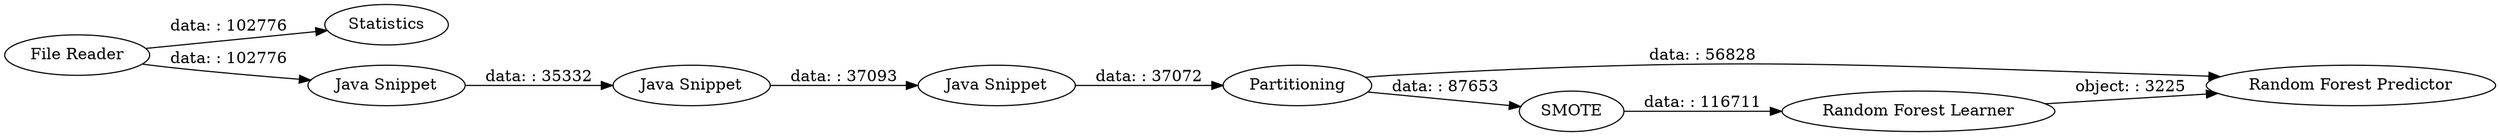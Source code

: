 digraph {
	"3029745770781295538_12" [label=Statistics]
	"3029745770781295538_11" [label="Java Snippet"]
	"3029745770781295538_9" [label="Java Snippet"]
	"3029745770781295538_3" [label=Partitioning]
	"3029745770781295538_8" [label="Java Snippet"]
	"3029745770781295538_13" [label="Random Forest Learner"]
	"3029745770781295538_14" [label="Random Forest Predictor"]
	"3029745770781295538_10" [label=SMOTE]
	"3029745770781295538_1" [label="File Reader"]
	"3029745770781295538_1" -> "3029745770781295538_12" [label="data: : 102776"]
	"3029745770781295538_1" -> "3029745770781295538_11" [label="data: : 102776"]
	"3029745770781295538_9" -> "3029745770781295538_3" [label="data: : 37072"]
	"3029745770781295538_13" -> "3029745770781295538_14" [label="object: : 3225"]
	"3029745770781295538_8" -> "3029745770781295538_9" [label="data: : 37093"]
	"3029745770781295538_10" -> "3029745770781295538_13" [label="data: : 116711"]
	"3029745770781295538_3" -> "3029745770781295538_14" [label="data: : 56828"]
	"3029745770781295538_11" -> "3029745770781295538_8" [label="data: : 35332"]
	"3029745770781295538_3" -> "3029745770781295538_10" [label="data: : 87653"]
	rankdir=LR
}
